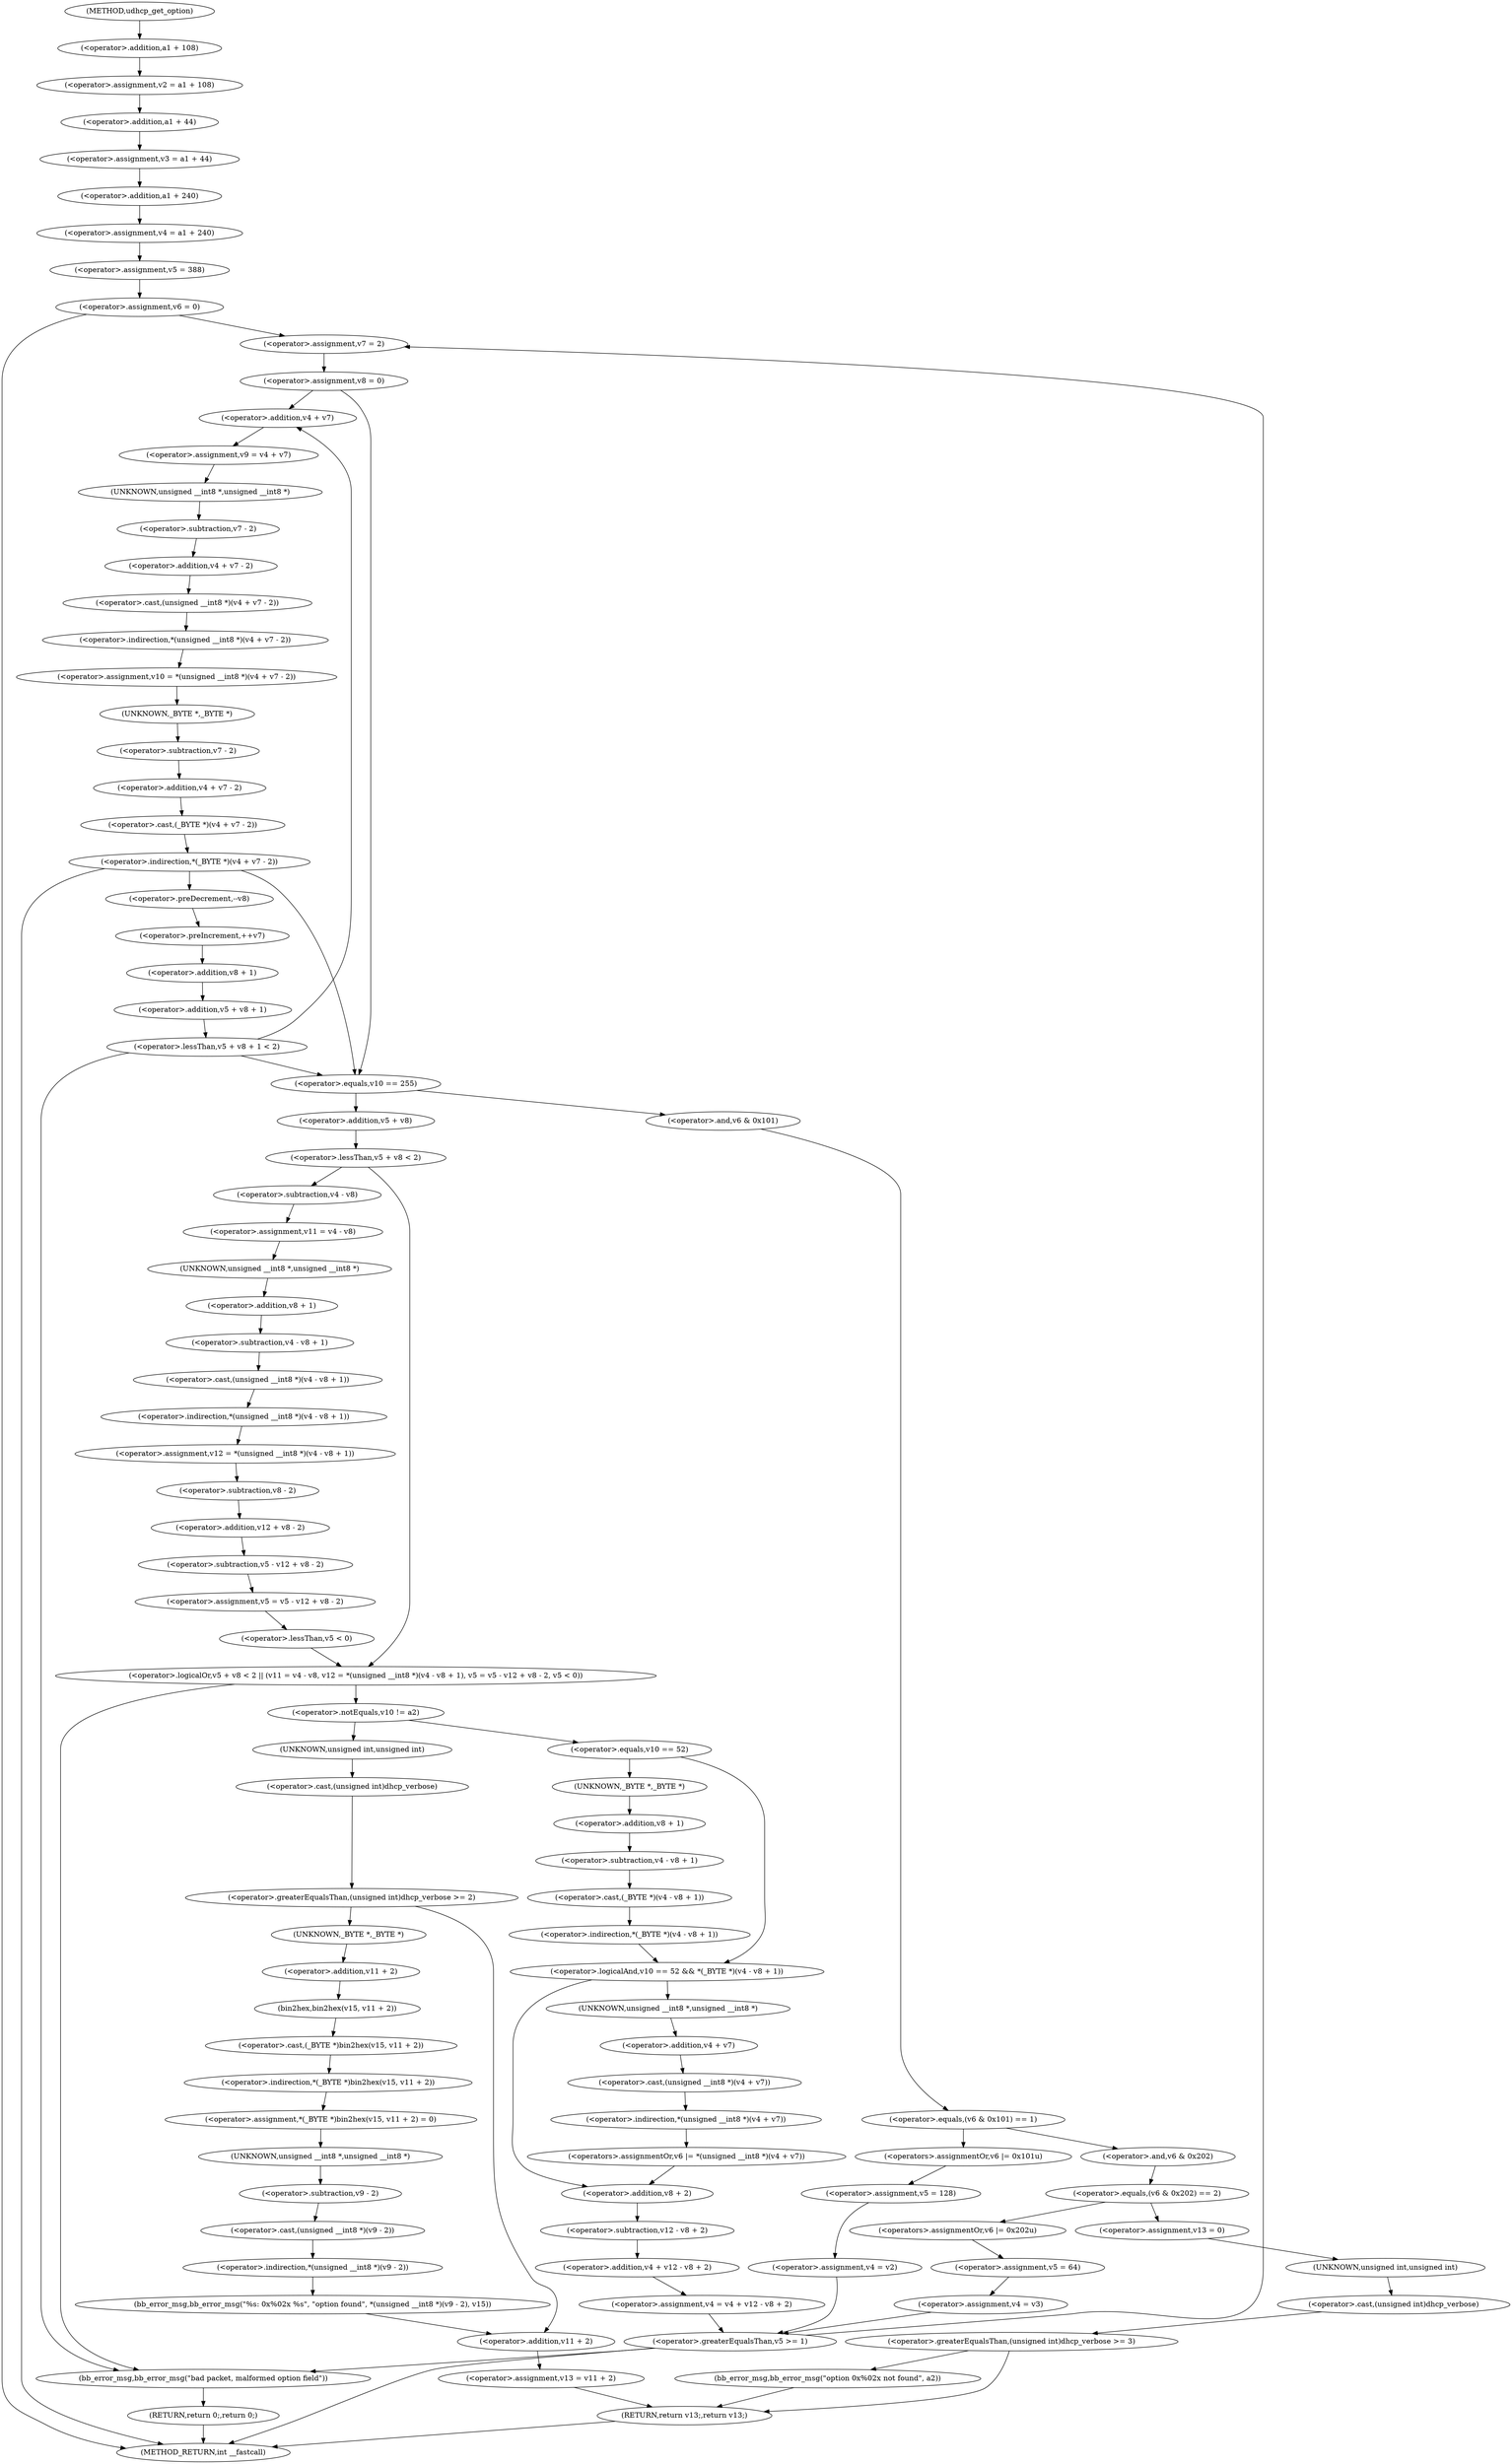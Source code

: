digraph udhcp_get_option {  
"1000131" [label = "(<operator>.assignment,v2 = a1 + 108)" ]
"1000133" [label = "(<operator>.addition,a1 + 108)" ]
"1000136" [label = "(<operator>.assignment,v3 = a1 + 44)" ]
"1000138" [label = "(<operator>.addition,a1 + 44)" ]
"1000141" [label = "(<operator>.assignment,v4 = a1 + 240)" ]
"1000143" [label = "(<operator>.addition,a1 + 240)" ]
"1000146" [label = "(<operator>.assignment,v5 = 388)" ]
"1000149" [label = "(<operator>.assignment,v6 = 0)" ]
"1000155" [label = "(<operator>.assignment,v7 = 2)" ]
"1000158" [label = "(<operator>.assignment,v8 = 0)" ]
"1000164" [label = "(<operator>.assignment,v9 = v4 + v7)" ]
"1000166" [label = "(<operator>.addition,v4 + v7)" ]
"1000169" [label = "(<operator>.assignment,v10 = *(unsigned __int8 *)(v4 + v7 - 2))" ]
"1000171" [label = "(<operator>.indirection,*(unsigned __int8 *)(v4 + v7 - 2))" ]
"1000172" [label = "(<operator>.cast,(unsigned __int8 *)(v4 + v7 - 2))" ]
"1000173" [label = "(UNKNOWN,unsigned __int8 *,unsigned __int8 *)" ]
"1000174" [label = "(<operator>.addition,v4 + v7 - 2)" ]
"1000176" [label = "(<operator>.subtraction,v7 - 2)" ]
"1000180" [label = "(<operator>.indirection,*(_BYTE *)(v4 + v7 - 2))" ]
"1000181" [label = "(<operator>.cast,(_BYTE *)(v4 + v7 - 2))" ]
"1000182" [label = "(UNKNOWN,_BYTE *,_BYTE *)" ]
"1000183" [label = "(<operator>.addition,v4 + v7 - 2)" ]
"1000185" [label = "(<operator>.subtraction,v7 - 2)" ]
"1000189" [label = "(<operator>.preDecrement,--v8)" ]
"1000191" [label = "(<operator>.preIncrement,++v7)" ]
"1000194" [label = "(<operator>.lessThan,v5 + v8 + 1 < 2)" ]
"1000195" [label = "(<operator>.addition,v5 + v8 + 1)" ]
"1000197" [label = "(<operator>.addition,v8 + 1)" ]
"1000203" [label = "(<operator>.equals,v10 == 255)" ]
"1000208" [label = "(<operator>.equals,(v6 & 0x101) == 1)" ]
"1000209" [label = "(<operator>.and,v6 & 0x101)" ]
"1000214" [label = "(<operators>.assignmentOr,v6 |= 0x101u)" ]
"1000217" [label = "(<operator>.assignment,v5 = 128)" ]
"1000220" [label = "(<operator>.assignment,v4 = v2)" ]
"1000225" [label = "(<operator>.equals,(v6 & 0x202) == 2)" ]
"1000226" [label = "(<operator>.and,v6 & 0x202)" ]
"1000231" [label = "(<operators>.assignmentOr,v6 |= 0x202u)" ]
"1000234" [label = "(<operator>.assignment,v5 = 64)" ]
"1000237" [label = "(<operator>.assignment,v4 = v3)" ]
"1000241" [label = "(<operator>.assignment,v13 = 0)" ]
"1000245" [label = "(<operator>.greaterEqualsThan,(unsigned int)dhcp_verbose >= 3)" ]
"1000246" [label = "(<operator>.cast,(unsigned int)dhcp_verbose)" ]
"1000247" [label = "(UNKNOWN,unsigned int,unsigned int)" ]
"1000250" [label = "(bb_error_msg,bb_error_msg(\"option 0x%02x not found\", a2))" ]
"1000256" [label = "(<operator>.logicalOr,v5 + v8 < 2 || (v11 = v4 - v8, v12 = *(unsigned __int8 *)(v4 - v8 + 1), v5 = v5 - v12 + v8 - 2, v5 < 0))" ]
"1000257" [label = "(<operator>.lessThan,v5 + v8 < 2)" ]
"1000258" [label = "(<operator>.addition,v5 + v8)" ]
"1000263" [label = "(<operator>.assignment,v11 = v4 - v8)" ]
"1000265" [label = "(<operator>.subtraction,v4 - v8)" ]
"1000269" [label = "(<operator>.assignment,v12 = *(unsigned __int8 *)(v4 - v8 + 1))" ]
"1000271" [label = "(<operator>.indirection,*(unsigned __int8 *)(v4 - v8 + 1))" ]
"1000272" [label = "(<operator>.cast,(unsigned __int8 *)(v4 - v8 + 1))" ]
"1000273" [label = "(UNKNOWN,unsigned __int8 *,unsigned __int8 *)" ]
"1000274" [label = "(<operator>.subtraction,v4 - v8 + 1)" ]
"1000276" [label = "(<operator>.addition,v8 + 1)" ]
"1000280" [label = "(<operator>.assignment,v5 = v5 - v12 + v8 - 2)" ]
"1000282" [label = "(<operator>.subtraction,v5 - v12 + v8 - 2)" ]
"1000284" [label = "(<operator>.addition,v12 + v8 - 2)" ]
"1000286" [label = "(<operator>.subtraction,v8 - 2)" ]
"1000289" [label = "(<operator>.lessThan,v5 < 0)" ]
"1000294" [label = "(bb_error_msg,bb_error_msg(\"bad packet, malformed option field\"))" ]
"1000296" [label = "(RETURN,return 0;,return 0;)" ]
"1000299" [label = "(<operator>.notEquals,v10 != a2)" ]
"1000304" [label = "(<operator>.logicalAnd,v10 == 52 && *(_BYTE *)(v4 - v8 + 1))" ]
"1000305" [label = "(<operator>.equals,v10 == 52)" ]
"1000308" [label = "(<operator>.indirection,*(_BYTE *)(v4 - v8 + 1))" ]
"1000309" [label = "(<operator>.cast,(_BYTE *)(v4 - v8 + 1))" ]
"1000310" [label = "(UNKNOWN,_BYTE *,_BYTE *)" ]
"1000311" [label = "(<operator>.subtraction,v4 - v8 + 1)" ]
"1000313" [label = "(<operator>.addition,v8 + 1)" ]
"1000316" [label = "(<operators>.assignmentOr,v6 |= *(unsigned __int8 *)(v4 + v7))" ]
"1000318" [label = "(<operator>.indirection,*(unsigned __int8 *)(v4 + v7))" ]
"1000319" [label = "(<operator>.cast,(unsigned __int8 *)(v4 + v7))" ]
"1000320" [label = "(UNKNOWN,unsigned __int8 *,unsigned __int8 *)" ]
"1000321" [label = "(<operator>.addition,v4 + v7)" ]
"1000324" [label = "(<operator>.assignment,v4 = v4 + v12 - v8 + 2)" ]
"1000326" [label = "(<operator>.addition,v4 + v12 - v8 + 2)" ]
"1000328" [label = "(<operator>.subtraction,v12 - v8 + 2)" ]
"1000330" [label = "(<operator>.addition,v8 + 2)" ]
"1000335" [label = "(<operator>.greaterEqualsThan,v5 >= 1)" ]
"1000341" [label = "(<operator>.greaterEqualsThan,(unsigned int)dhcp_verbose >= 2)" ]
"1000342" [label = "(<operator>.cast,(unsigned int)dhcp_verbose)" ]
"1000343" [label = "(UNKNOWN,unsigned int,unsigned int)" ]
"1000347" [label = "(<operator>.assignment,*(_BYTE *)bin2hex(v15, v11 + 2) = 0)" ]
"1000348" [label = "(<operator>.indirection,*(_BYTE *)bin2hex(v15, v11 + 2))" ]
"1000349" [label = "(<operator>.cast,(_BYTE *)bin2hex(v15, v11 + 2))" ]
"1000350" [label = "(UNKNOWN,_BYTE *,_BYTE *)" ]
"1000351" [label = "(bin2hex,bin2hex(v15, v11 + 2))" ]
"1000353" [label = "(<operator>.addition,v11 + 2)" ]
"1000357" [label = "(bb_error_msg,bb_error_msg(\"%s: 0x%02x %s\", \"option found\", *(unsigned __int8 *)(v9 - 2), v15))" ]
"1000360" [label = "(<operator>.indirection,*(unsigned __int8 *)(v9 - 2))" ]
"1000361" [label = "(<operator>.cast,(unsigned __int8 *)(v9 - 2))" ]
"1000362" [label = "(UNKNOWN,unsigned __int8 *,unsigned __int8 *)" ]
"1000363" [label = "(<operator>.subtraction,v9 - 2)" ]
"1000367" [label = "(<operator>.assignment,v13 = v11 + 2)" ]
"1000369" [label = "(<operator>.addition,v11 + 2)" ]
"1000372" [label = "(RETURN,return v13;,return v13;)" ]
"1000114" [label = "(METHOD,udhcp_get_option)" ]
"1000374" [label = "(METHOD_RETURN,int __fastcall)" ]
  "1000131" -> "1000138" 
  "1000133" -> "1000131" 
  "1000136" -> "1000143" 
  "1000138" -> "1000136" 
  "1000141" -> "1000146" 
  "1000143" -> "1000141" 
  "1000146" -> "1000149" 
  "1000149" -> "1000374" 
  "1000149" -> "1000155" 
  "1000155" -> "1000158" 
  "1000158" -> "1000166" 
  "1000158" -> "1000203" 
  "1000164" -> "1000173" 
  "1000166" -> "1000164" 
  "1000169" -> "1000182" 
  "1000171" -> "1000169" 
  "1000172" -> "1000171" 
  "1000173" -> "1000176" 
  "1000174" -> "1000172" 
  "1000176" -> "1000174" 
  "1000180" -> "1000374" 
  "1000180" -> "1000203" 
  "1000180" -> "1000189" 
  "1000181" -> "1000180" 
  "1000182" -> "1000185" 
  "1000183" -> "1000181" 
  "1000185" -> "1000183" 
  "1000189" -> "1000191" 
  "1000191" -> "1000197" 
  "1000194" -> "1000166" 
  "1000194" -> "1000203" 
  "1000194" -> "1000294" 
  "1000195" -> "1000194" 
  "1000197" -> "1000195" 
  "1000203" -> "1000209" 
  "1000203" -> "1000258" 
  "1000208" -> "1000214" 
  "1000208" -> "1000226" 
  "1000209" -> "1000208" 
  "1000214" -> "1000217" 
  "1000217" -> "1000220" 
  "1000220" -> "1000335" 
  "1000225" -> "1000231" 
  "1000225" -> "1000241" 
  "1000226" -> "1000225" 
  "1000231" -> "1000234" 
  "1000234" -> "1000237" 
  "1000237" -> "1000335" 
  "1000241" -> "1000247" 
  "1000245" -> "1000250" 
  "1000245" -> "1000372" 
  "1000246" -> "1000245" 
  "1000247" -> "1000246" 
  "1000250" -> "1000372" 
  "1000256" -> "1000294" 
  "1000256" -> "1000299" 
  "1000257" -> "1000256" 
  "1000257" -> "1000265" 
  "1000258" -> "1000257" 
  "1000263" -> "1000273" 
  "1000265" -> "1000263" 
  "1000269" -> "1000286" 
  "1000271" -> "1000269" 
  "1000272" -> "1000271" 
  "1000273" -> "1000276" 
  "1000274" -> "1000272" 
  "1000276" -> "1000274" 
  "1000280" -> "1000289" 
  "1000282" -> "1000280" 
  "1000284" -> "1000282" 
  "1000286" -> "1000284" 
  "1000289" -> "1000256" 
  "1000294" -> "1000296" 
  "1000296" -> "1000374" 
  "1000299" -> "1000343" 
  "1000299" -> "1000305" 
  "1000304" -> "1000320" 
  "1000304" -> "1000330" 
  "1000305" -> "1000310" 
  "1000305" -> "1000304" 
  "1000308" -> "1000304" 
  "1000309" -> "1000308" 
  "1000310" -> "1000313" 
  "1000311" -> "1000309" 
  "1000313" -> "1000311" 
  "1000316" -> "1000330" 
  "1000318" -> "1000316" 
  "1000319" -> "1000318" 
  "1000320" -> "1000321" 
  "1000321" -> "1000319" 
  "1000324" -> "1000335" 
  "1000326" -> "1000324" 
  "1000328" -> "1000326" 
  "1000330" -> "1000328" 
  "1000335" -> "1000374" 
  "1000335" -> "1000155" 
  "1000335" -> "1000294" 
  "1000341" -> "1000350" 
  "1000341" -> "1000369" 
  "1000342" -> "1000341" 
  "1000343" -> "1000342" 
  "1000347" -> "1000362" 
  "1000348" -> "1000347" 
  "1000349" -> "1000348" 
  "1000350" -> "1000353" 
  "1000351" -> "1000349" 
  "1000353" -> "1000351" 
  "1000357" -> "1000369" 
  "1000360" -> "1000357" 
  "1000361" -> "1000360" 
  "1000362" -> "1000363" 
  "1000363" -> "1000361" 
  "1000367" -> "1000372" 
  "1000369" -> "1000367" 
  "1000372" -> "1000374" 
  "1000114" -> "1000133" 
}
